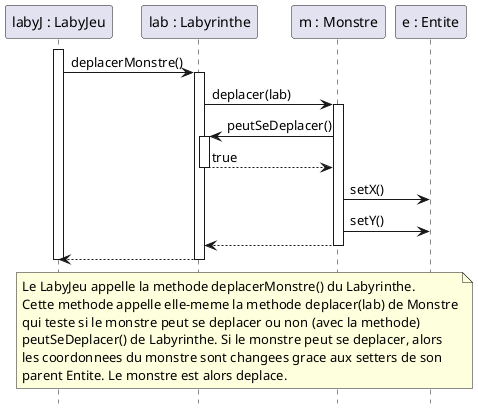 @startuml
hide footbox

participant "labyJ : LabyJeu" as lj
participant "lab : Labyrinthe" as l
participant "m : Monstre" as m
participant "e : Entite" as e

    activate lj
    lj -> l : deplacerMonstre()
    activate l
    l -> m : deplacer(lab)
    activate m

    m -> l : peutSeDeplacer()
    activate l
    l --> m : true
    deactivate l

    m -> e : setX()
    m -> e : setY()
    m --> l
    deactivate m
    l --> lj
    deactivate l
    deactivate lj

note across
Le LabyJeu appelle la methode deplacerMonstre() du Labyrinthe.
Cette methode appelle elle-meme la methode deplacer(lab) de Monstre
qui teste si le monstre peut se deplacer ou non (avec la methode)
peutSeDeplacer() de Labyrinthe. Si le monstre peut se deplacer, alors
les coordonnees du monstre sont changees grace aux setters de son
parent Entite. Le monstre est alors deplace.
end note

@enduml